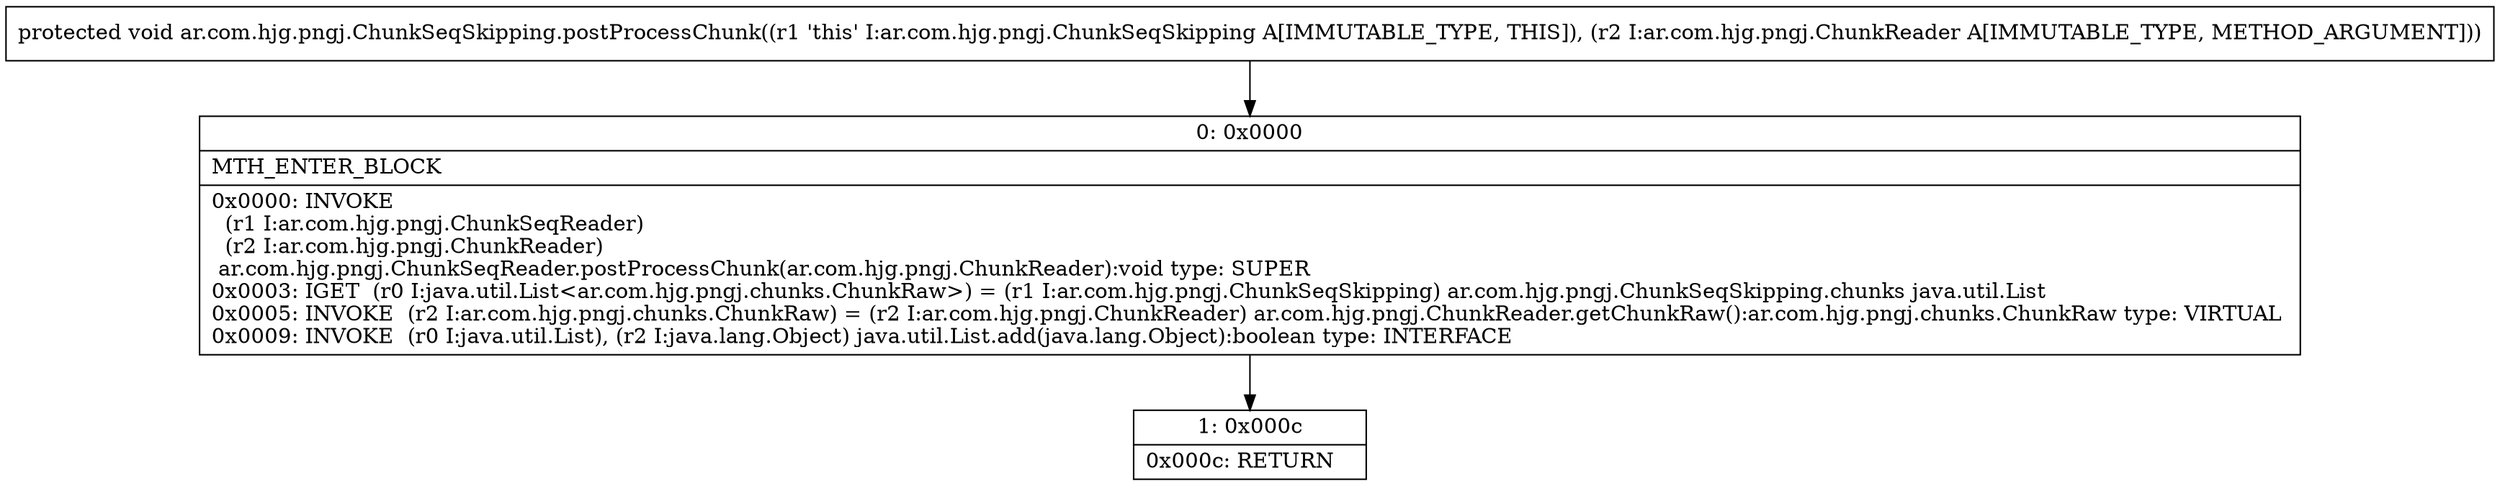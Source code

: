 digraph "CFG forar.com.hjg.pngj.ChunkSeqSkipping.postProcessChunk(Lar\/com\/hjg\/pngj\/ChunkReader;)V" {
Node_0 [shape=record,label="{0\:\ 0x0000|MTH_ENTER_BLOCK\l|0x0000: INVOKE  \l  (r1 I:ar.com.hjg.pngj.ChunkSeqReader)\l  (r2 I:ar.com.hjg.pngj.ChunkReader)\l ar.com.hjg.pngj.ChunkSeqReader.postProcessChunk(ar.com.hjg.pngj.ChunkReader):void type: SUPER \l0x0003: IGET  (r0 I:java.util.List\<ar.com.hjg.pngj.chunks.ChunkRaw\>) = (r1 I:ar.com.hjg.pngj.ChunkSeqSkipping) ar.com.hjg.pngj.ChunkSeqSkipping.chunks java.util.List \l0x0005: INVOKE  (r2 I:ar.com.hjg.pngj.chunks.ChunkRaw) = (r2 I:ar.com.hjg.pngj.ChunkReader) ar.com.hjg.pngj.ChunkReader.getChunkRaw():ar.com.hjg.pngj.chunks.ChunkRaw type: VIRTUAL \l0x0009: INVOKE  (r0 I:java.util.List), (r2 I:java.lang.Object) java.util.List.add(java.lang.Object):boolean type: INTERFACE \l}"];
Node_1 [shape=record,label="{1\:\ 0x000c|0x000c: RETURN   \l}"];
MethodNode[shape=record,label="{protected void ar.com.hjg.pngj.ChunkSeqSkipping.postProcessChunk((r1 'this' I:ar.com.hjg.pngj.ChunkSeqSkipping A[IMMUTABLE_TYPE, THIS]), (r2 I:ar.com.hjg.pngj.ChunkReader A[IMMUTABLE_TYPE, METHOD_ARGUMENT])) }"];
MethodNode -> Node_0;
Node_0 -> Node_1;
}

